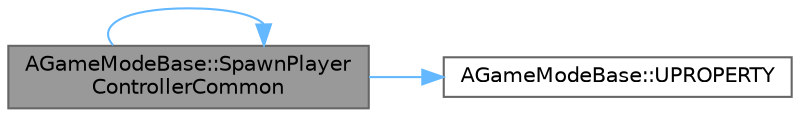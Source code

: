 digraph "AGameModeBase::SpawnPlayerControllerCommon"
{
 // INTERACTIVE_SVG=YES
 // LATEX_PDF_SIZE
  bgcolor="transparent";
  edge [fontname=Helvetica,fontsize=10,labelfontname=Helvetica,labelfontsize=10];
  node [fontname=Helvetica,fontsize=10,shape=box,height=0.2,width=0.4];
  rankdir="LR";
  Node1 [id="Node000001",label="AGameModeBase::SpawnPlayer\lControllerCommon",height=0.2,width=0.4,color="gray40", fillcolor="grey60", style="filled", fontcolor="black",tooltip="Does the work of spawning a player controller of the given class at the given transform."];
  Node1 -> Node1 [id="edge1_Node000001_Node000001",color="steelblue1",style="solid",tooltip=" "];
  Node1 -> Node2 [id="edge2_Node000001_Node000002",color="steelblue1",style="solid",tooltip=" "];
  Node2 [id="Node000002",label="AGameModeBase::UPROPERTY",height=0.2,width=0.4,color="grey40", fillcolor="white", style="filled",URL="$d3/d04/classAGameModeBase.html#a40f00cdbae492ebcac7387ea04cf9bf2",tooltip="Save options string and parse it when needed."];
}
